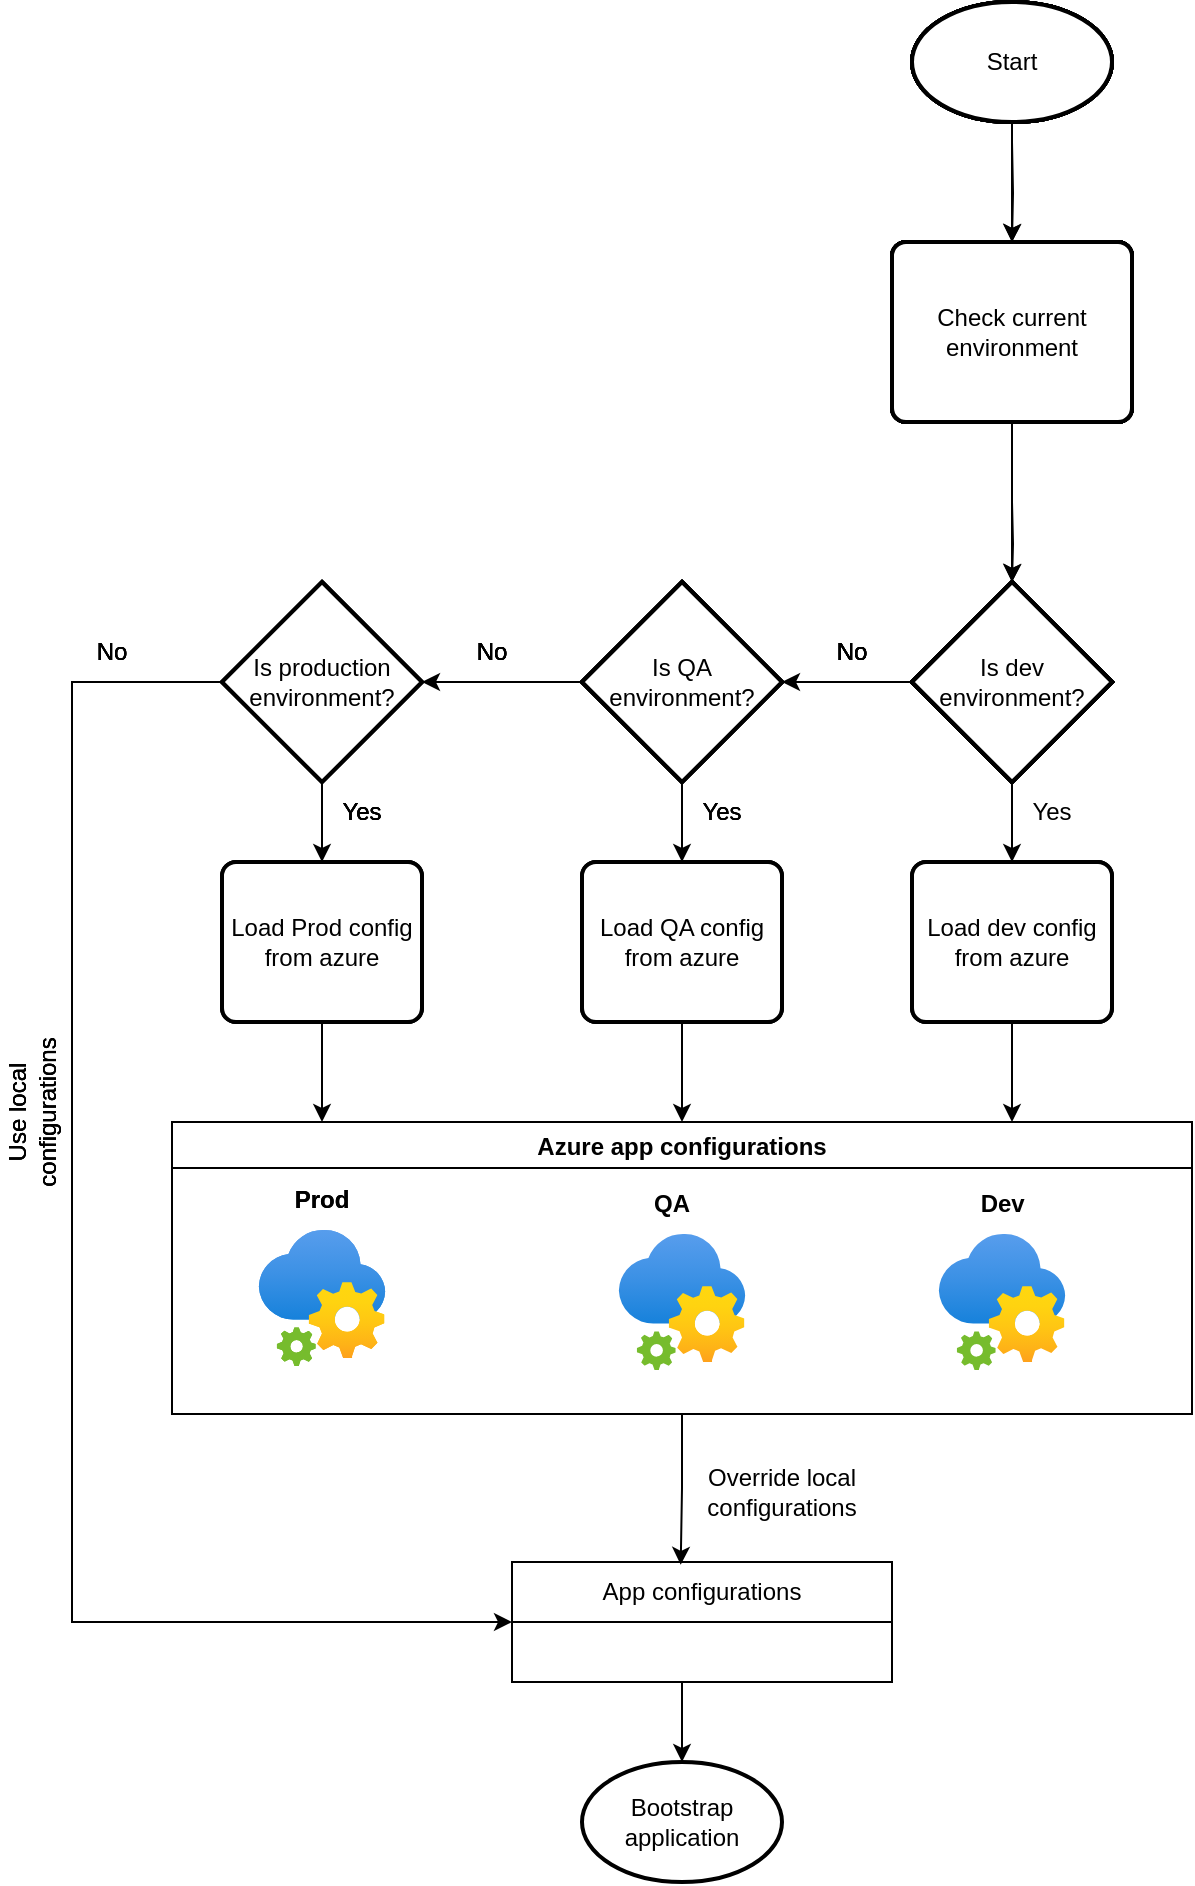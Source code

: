 <mxfile version="21.0.6" type="github">
  <diagram name="Page-1" id="5d7acffa-a066-3a61-03fe-96351882024d">
    <mxGraphModel dx="1500" dy="1634" grid="1" gridSize="10" guides="1" tooltips="1" connect="1" arrows="1" fold="1" page="1" pageScale="1" pageWidth="1100" pageHeight="850" background="none" math="0" shadow="0">
      <root>
        <mxCell id="0" />
        <mxCell id="1" parent="0" />
        <mxCell id="0Hv5Tg08hVEjzEjGXyFy-32" value="" style="edgeStyle=orthogonalEdgeStyle;rounded=0;orthogonalLoop=1;jettySize=auto;html=1;" edge="1" parent="1" target="0Hv5Tg08hVEjzEjGXyFy-10">
          <mxGeometry relative="1" as="geometry">
            <mxPoint x="530" y="140" as="sourcePoint" />
          </mxGeometry>
        </mxCell>
        <mxCell id="0Hv5Tg08hVEjzEjGXyFy-53" value="" style="edgeStyle=orthogonalEdgeStyle;rounded=0;orthogonalLoop=1;jettySize=auto;html=1;" edge="1" parent="1" source="0Hv5Tg08hVEjzEjGXyFy-6" target="0Hv5Tg08hVEjzEjGXyFy-52">
          <mxGeometry relative="1" as="geometry">
            <Array as="points">
              <mxPoint x="365" y="760" />
              <mxPoint x="365" y="760" />
            </Array>
          </mxGeometry>
        </mxCell>
        <mxCell id="0Hv5Tg08hVEjzEjGXyFy-6" value="App configurations" style="swimlane;fontStyle=0;childLayout=stackLayout;horizontal=1;startSize=30;horizontalStack=0;resizeParent=1;resizeParentMax=0;resizeLast=0;collapsible=1;marginBottom=0;whiteSpace=wrap;html=1;" vertex="1" parent="1">
          <mxGeometry x="280" y="670" width="190" height="60" as="geometry" />
        </mxCell>
        <mxCell id="0Hv5Tg08hVEjzEjGXyFy-33" value="" style="edgeStyle=orthogonalEdgeStyle;rounded=0;orthogonalLoop=1;jettySize=auto;html=1;" edge="1" parent="1" source="0Hv5Tg08hVEjzEjGXyFy-10" target="0Hv5Tg08hVEjzEjGXyFy-11">
          <mxGeometry relative="1" as="geometry" />
        </mxCell>
        <mxCell id="0Hv5Tg08hVEjzEjGXyFy-35" value="" style="edgeStyle=orthogonalEdgeStyle;rounded=0;orthogonalLoop=1;jettySize=auto;html=1;" edge="1" parent="1" source="0Hv5Tg08hVEjzEjGXyFy-10" target="0Hv5Tg08hVEjzEjGXyFy-29">
          <mxGeometry relative="1" as="geometry">
            <Array as="points">
              <mxPoint x="530" y="300" />
              <mxPoint x="530" y="300" />
            </Array>
          </mxGeometry>
        </mxCell>
        <mxCell id="0Hv5Tg08hVEjzEjGXyFy-10" value="Is dev environment?" style="strokeWidth=2;html=1;shape=mxgraph.flowchart.decision;whiteSpace=wrap;" vertex="1" parent="1">
          <mxGeometry x="480" y="180" width="100" height="100" as="geometry" />
        </mxCell>
        <mxCell id="0Hv5Tg08hVEjzEjGXyFy-34" value="" style="edgeStyle=orthogonalEdgeStyle;rounded=0;orthogonalLoop=1;jettySize=auto;html=1;" edge="1" parent="1" source="0Hv5Tg08hVEjzEjGXyFy-11" target="0Hv5Tg08hVEjzEjGXyFy-12">
          <mxGeometry relative="1" as="geometry" />
        </mxCell>
        <mxCell id="0Hv5Tg08hVEjzEjGXyFy-36" value="" style="edgeStyle=orthogonalEdgeStyle;rounded=0;orthogonalLoop=1;jettySize=auto;html=1;" edge="1" parent="1" source="0Hv5Tg08hVEjzEjGXyFy-11" target="0Hv5Tg08hVEjzEjGXyFy-30">
          <mxGeometry relative="1" as="geometry" />
        </mxCell>
        <mxCell id="0Hv5Tg08hVEjzEjGXyFy-11" value="Is QA environment?" style="strokeWidth=2;html=1;shape=mxgraph.flowchart.decision;whiteSpace=wrap;" vertex="1" parent="1">
          <mxGeometry x="315" y="180" width="100" height="100" as="geometry" />
        </mxCell>
        <mxCell id="0Hv5Tg08hVEjzEjGXyFy-37" value="" style="edgeStyle=orthogonalEdgeStyle;rounded=0;orthogonalLoop=1;jettySize=auto;html=1;" edge="1" parent="1" source="0Hv5Tg08hVEjzEjGXyFy-12" target="0Hv5Tg08hVEjzEjGXyFy-31">
          <mxGeometry relative="1" as="geometry" />
        </mxCell>
        <mxCell id="0Hv5Tg08hVEjzEjGXyFy-41" style="edgeStyle=orthogonalEdgeStyle;rounded=0;orthogonalLoop=1;jettySize=auto;html=1;exitX=0;exitY=0.5;exitDx=0;exitDy=0;exitPerimeter=0;" edge="1" parent="1" source="0Hv5Tg08hVEjzEjGXyFy-12">
          <mxGeometry relative="1" as="geometry">
            <mxPoint x="130" y="230" as="sourcePoint" />
            <mxPoint x="280" y="700" as="targetPoint" />
            <Array as="points">
              <mxPoint x="60" y="230" />
              <mxPoint x="60" y="700" />
            </Array>
          </mxGeometry>
        </mxCell>
        <mxCell id="0Hv5Tg08hVEjzEjGXyFy-12" value="Is production environment?" style="strokeWidth=2;html=1;shape=mxgraph.flowchart.decision;whiteSpace=wrap;" vertex="1" parent="1">
          <mxGeometry x="135" y="180" width="100" height="100" as="geometry" />
        </mxCell>
        <mxCell id="0Hv5Tg08hVEjzEjGXyFy-28" value="" style="group" vertex="1" connectable="0" parent="1">
          <mxGeometry x="110" y="450" width="510" height="146" as="geometry" />
        </mxCell>
        <mxCell id="0Hv5Tg08hVEjzEjGXyFy-2" value="" style="aspect=fixed;html=1;points=[];align=center;image;fontSize=12;image=img/lib/azure2/integration/App_Configuration.svg;" vertex="1" parent="0Hv5Tg08hVEjzEjGXyFy-28">
          <mxGeometry x="223" y="56" width="64" height="68" as="geometry" />
        </mxCell>
        <mxCell id="0Hv5Tg08hVEjzEjGXyFy-3" value="" style="aspect=fixed;html=1;points=[];align=center;image;fontSize=12;image=img/lib/azure2/integration/App_Configuration.svg;" vertex="1" parent="0Hv5Tg08hVEjzEjGXyFy-28">
          <mxGeometry x="383" y="56" width="64" height="68" as="geometry" />
        </mxCell>
        <mxCell id="0Hv5Tg08hVEjzEjGXyFy-15" value="Azure app configurations" style="swimlane;startSize=23;" vertex="1" parent="0Hv5Tg08hVEjzEjGXyFy-28">
          <mxGeometry width="510" height="146" as="geometry" />
        </mxCell>
        <mxCell id="0Hv5Tg08hVEjzEjGXyFy-16" value="&lt;b&gt;Dev&lt;/b&gt;&amp;nbsp;" style="text;html=1;strokeColor=none;fillColor=none;align=center;verticalAlign=middle;whiteSpace=wrap;rounded=0;" vertex="1" parent="0Hv5Tg08hVEjzEjGXyFy-15">
          <mxGeometry x="387" y="26" width="60" height="30" as="geometry" />
        </mxCell>
        <mxCell id="0Hv5Tg08hVEjzEjGXyFy-17" value="&lt;b&gt;QA&lt;/b&gt;" style="text;html=1;strokeColor=none;fillColor=none;align=center;verticalAlign=middle;whiteSpace=wrap;rounded=0;" vertex="1" parent="0Hv5Tg08hVEjzEjGXyFy-15">
          <mxGeometry x="220" y="33" width="60" height="16" as="geometry" />
        </mxCell>
        <mxCell id="0Hv5Tg08hVEjzEjGXyFy-18" value="&lt;b&gt;Prod&lt;/b&gt;" style="text;html=1;strokeColor=none;fillColor=none;align=center;verticalAlign=middle;whiteSpace=wrap;rounded=0;" vertex="1" parent="0Hv5Tg08hVEjzEjGXyFy-15">
          <mxGeometry x="45" y="24" width="60" height="30" as="geometry" />
        </mxCell>
        <mxCell id="0Hv5Tg08hVEjzEjGXyFy-1" value="" style="aspect=fixed;html=1;points=[];align=center;image;fontSize=12;image=img/lib/azure2/integration/App_Configuration.svg;" vertex="1" parent="0Hv5Tg08hVEjzEjGXyFy-15">
          <mxGeometry x="43" y="54" width="64" height="68" as="geometry" />
        </mxCell>
        <mxCell id="0Hv5Tg08hVEjzEjGXyFy-26" value="" style="aspect=fixed;html=1;points=[];align=center;image;fontSize=12;image=img/lib/azure2/integration/App_Configuration.svg;" vertex="1" parent="0Hv5Tg08hVEjzEjGXyFy-15">
          <mxGeometry x="43" y="54" width="64" height="68" as="geometry" />
        </mxCell>
        <mxCell id="0Hv5Tg08hVEjzEjGXyFy-27" value="&lt;b&gt;Prod&lt;/b&gt;" style="text;html=1;strokeColor=none;fillColor=none;align=center;verticalAlign=middle;whiteSpace=wrap;rounded=0;" vertex="1" parent="0Hv5Tg08hVEjzEjGXyFy-15">
          <mxGeometry x="45" y="24" width="60" height="30" as="geometry" />
        </mxCell>
        <mxCell id="0Hv5Tg08hVEjzEjGXyFy-117" value="Start" style="strokeWidth=2;html=1;shape=mxgraph.flowchart.start_1;whiteSpace=wrap;" vertex="1" parent="0Hv5Tg08hVEjzEjGXyFy-15">
          <mxGeometry x="370" y="-560" width="100" height="60" as="geometry" />
        </mxCell>
        <mxCell id="0Hv5Tg08hVEjzEjGXyFy-118" value="Check current environment" style="rounded=1;whiteSpace=wrap;html=1;absoluteArcSize=1;arcSize=14;strokeWidth=2;" vertex="1" parent="0Hv5Tg08hVEjzEjGXyFy-15">
          <mxGeometry x="360" y="-440" width="120" height="90" as="geometry" />
        </mxCell>
        <mxCell id="0Hv5Tg08hVEjzEjGXyFy-119" value="Is dev environment?" style="strokeWidth=2;html=1;shape=mxgraph.flowchart.decision;whiteSpace=wrap;" vertex="1" parent="0Hv5Tg08hVEjzEjGXyFy-15">
          <mxGeometry x="370" y="-270" width="100" height="100" as="geometry" />
        </mxCell>
        <mxCell id="0Hv5Tg08hVEjzEjGXyFy-120" value="No" style="text;html=1;strokeColor=none;fillColor=none;align=center;verticalAlign=middle;whiteSpace=wrap;rounded=0;" vertex="1" parent="0Hv5Tg08hVEjzEjGXyFy-15">
          <mxGeometry x="310" y="-250" width="60" height="30" as="geometry" />
        </mxCell>
        <mxCell id="0Hv5Tg08hVEjzEjGXyFy-121" value="Is QA environment?" style="strokeWidth=2;html=1;shape=mxgraph.flowchart.decision;whiteSpace=wrap;" vertex="1" parent="0Hv5Tg08hVEjzEjGXyFy-15">
          <mxGeometry x="205" y="-270" width="100" height="100" as="geometry" />
        </mxCell>
        <mxCell id="0Hv5Tg08hVEjzEjGXyFy-122" value="No" style="text;html=1;strokeColor=none;fillColor=none;align=center;verticalAlign=middle;whiteSpace=wrap;rounded=0;" vertex="1" parent="0Hv5Tg08hVEjzEjGXyFy-15">
          <mxGeometry x="130" y="-250" width="60" height="30" as="geometry" />
        </mxCell>
        <mxCell id="0Hv5Tg08hVEjzEjGXyFy-123" value="Is production environment?" style="strokeWidth=2;html=1;shape=mxgraph.flowchart.decision;whiteSpace=wrap;" vertex="1" parent="0Hv5Tg08hVEjzEjGXyFy-15">
          <mxGeometry x="25" y="-270" width="100" height="100" as="geometry" />
        </mxCell>
        <mxCell id="0Hv5Tg08hVEjzEjGXyFy-124" value="No" style="text;html=1;strokeColor=none;fillColor=none;align=center;verticalAlign=middle;whiteSpace=wrap;rounded=0;" vertex="1" parent="0Hv5Tg08hVEjzEjGXyFy-15">
          <mxGeometry x="-60" y="-250" width="60" height="30" as="geometry" />
        </mxCell>
        <mxCell id="0Hv5Tg08hVEjzEjGXyFy-125" value="Yes" style="text;html=1;strokeColor=none;fillColor=none;align=center;verticalAlign=middle;whiteSpace=wrap;rounded=0;" vertex="1" parent="0Hv5Tg08hVEjzEjGXyFy-15">
          <mxGeometry x="65" y="-170" width="60" height="30" as="geometry" />
        </mxCell>
        <mxCell id="0Hv5Tg08hVEjzEjGXyFy-126" value="Yes" style="text;html=1;strokeColor=none;fillColor=none;align=center;verticalAlign=middle;whiteSpace=wrap;rounded=0;" vertex="1" parent="0Hv5Tg08hVEjzEjGXyFy-15">
          <mxGeometry x="245" y="-170" width="60" height="30" as="geometry" />
        </mxCell>
        <mxCell id="0Hv5Tg08hVEjzEjGXyFy-127" value="Use local configurations" style="text;html=1;strokeColor=none;fillColor=none;align=center;verticalAlign=middle;whiteSpace=wrap;rounded=0;rotation=270;" vertex="1" parent="0Hv5Tg08hVEjzEjGXyFy-15">
          <mxGeometry x="-110" y="-20" width="80" height="30" as="geometry" />
        </mxCell>
        <mxCell id="0Hv5Tg08hVEjzEjGXyFy-128" value="Load Prod config from azure" style="rounded=1;whiteSpace=wrap;html=1;absoluteArcSize=1;arcSize=14;strokeWidth=2;" vertex="1" parent="0Hv5Tg08hVEjzEjGXyFy-15">
          <mxGeometry x="25" y="-130" width="100" height="80" as="geometry" />
        </mxCell>
        <mxCell id="0Hv5Tg08hVEjzEjGXyFy-129" value="Load QA config from azure" style="rounded=1;whiteSpace=wrap;html=1;absoluteArcSize=1;arcSize=14;strokeWidth=2;" vertex="1" parent="0Hv5Tg08hVEjzEjGXyFy-15">
          <mxGeometry x="205" y="-130" width="100" height="80" as="geometry" />
        </mxCell>
        <mxCell id="0Hv5Tg08hVEjzEjGXyFy-130" value="Load dev config from azure" style="rounded=1;whiteSpace=wrap;html=1;absoluteArcSize=1;arcSize=14;strokeWidth=2;" vertex="1" parent="0Hv5Tg08hVEjzEjGXyFy-15">
          <mxGeometry x="370" y="-130" width="100" height="80" as="geometry" />
        </mxCell>
        <mxCell id="0Hv5Tg08hVEjzEjGXyFy-48" value="" style="edgeStyle=orthogonalEdgeStyle;rounded=0;orthogonalLoop=1;jettySize=auto;html=1;" edge="1" parent="1" source="0Hv5Tg08hVEjzEjGXyFy-29">
          <mxGeometry relative="1" as="geometry">
            <mxPoint x="530" y="450" as="targetPoint" />
          </mxGeometry>
        </mxCell>
        <mxCell id="0Hv5Tg08hVEjzEjGXyFy-29" value="Load dev config from azure" style="rounded=1;whiteSpace=wrap;html=1;absoluteArcSize=1;arcSize=14;strokeWidth=2;" vertex="1" parent="1">
          <mxGeometry x="480" y="320" width="100" height="80" as="geometry" />
        </mxCell>
        <mxCell id="0Hv5Tg08hVEjzEjGXyFy-43" value="" style="edgeStyle=orthogonalEdgeStyle;rounded=0;orthogonalLoop=1;jettySize=auto;html=1;entryX=0.5;entryY=0;entryDx=0;entryDy=0;" edge="1" parent="1" source="0Hv5Tg08hVEjzEjGXyFy-30" target="0Hv5Tg08hVEjzEjGXyFy-15">
          <mxGeometry relative="1" as="geometry">
            <mxPoint x="360" y="440" as="targetPoint" />
            <Array as="points" />
          </mxGeometry>
        </mxCell>
        <mxCell id="0Hv5Tg08hVEjzEjGXyFy-30" value="Load QA config from azure" style="rounded=1;whiteSpace=wrap;html=1;absoluteArcSize=1;arcSize=14;strokeWidth=2;" vertex="1" parent="1">
          <mxGeometry x="315" y="320" width="100" height="80" as="geometry" />
        </mxCell>
        <mxCell id="0Hv5Tg08hVEjzEjGXyFy-42" value="" style="edgeStyle=orthogonalEdgeStyle;rounded=0;orthogonalLoop=1;jettySize=auto;html=1;" edge="1" parent="1" source="0Hv5Tg08hVEjzEjGXyFy-31">
          <mxGeometry relative="1" as="geometry">
            <mxPoint x="185" y="450" as="targetPoint" />
            <Array as="points">
              <mxPoint x="185" y="450" />
            </Array>
          </mxGeometry>
        </mxCell>
        <mxCell id="0Hv5Tg08hVEjzEjGXyFy-31" value="Load Prod config from azure" style="rounded=1;whiteSpace=wrap;html=1;absoluteArcSize=1;arcSize=14;strokeWidth=2;" vertex="1" parent="1">
          <mxGeometry x="135" y="320" width="100" height="80" as="geometry" />
        </mxCell>
        <mxCell id="0Hv5Tg08hVEjzEjGXyFy-50" value="Override local configurations" style="text;html=1;strokeColor=none;fillColor=none;align=center;verticalAlign=middle;whiteSpace=wrap;rounded=0;" vertex="1" parent="1">
          <mxGeometry x="350" y="620" width="130" height="30" as="geometry" />
        </mxCell>
        <mxCell id="0Hv5Tg08hVEjzEjGXyFy-51" value="Use local configurations" style="text;html=1;strokeColor=none;fillColor=none;align=center;verticalAlign=middle;whiteSpace=wrap;rounded=0;rotation=270;" vertex="1" parent="1">
          <mxGeometry y="430" width="80" height="30" as="geometry" />
        </mxCell>
        <mxCell id="0Hv5Tg08hVEjzEjGXyFy-52" value="Bootstrap application" style="strokeWidth=2;html=1;shape=mxgraph.flowchart.start_1;whiteSpace=wrap;" vertex="1" parent="1">
          <mxGeometry x="315" y="770" width="100" height="60" as="geometry" />
        </mxCell>
        <mxCell id="0Hv5Tg08hVEjzEjGXyFy-57" style="edgeStyle=orthogonalEdgeStyle;rounded=0;orthogonalLoop=1;jettySize=auto;html=1;entryX=0.444;entryY=0.023;entryDx=0;entryDy=0;entryPerimeter=0;" edge="1" parent="1" source="0Hv5Tg08hVEjzEjGXyFy-15" target="0Hv5Tg08hVEjzEjGXyFy-6">
          <mxGeometry relative="1" as="geometry" />
        </mxCell>
        <mxCell id="0Hv5Tg08hVEjzEjGXyFy-59" value="" style="edgeStyle=orthogonalEdgeStyle;rounded=0;orthogonalLoop=1;jettySize=auto;html=1;" edge="1" parent="1" source="0Hv5Tg08hVEjzEjGXyFy-58" target="0Hv5Tg08hVEjzEjGXyFy-10">
          <mxGeometry relative="1" as="geometry" />
        </mxCell>
        <mxCell id="0Hv5Tg08hVEjzEjGXyFy-58" value="Check current environment" style="rounded=1;whiteSpace=wrap;html=1;absoluteArcSize=1;arcSize=14;strokeWidth=2;" vertex="1" parent="1">
          <mxGeometry x="470" y="10" width="120" height="90" as="geometry" />
        </mxCell>
        <mxCell id="0Hv5Tg08hVEjzEjGXyFy-61" value="" style="edgeStyle=orthogonalEdgeStyle;rounded=0;orthogonalLoop=1;jettySize=auto;html=1;" edge="1" parent="1" target="0Hv5Tg08hVEjzEjGXyFy-58">
          <mxGeometry relative="1" as="geometry">
            <mxPoint x="530" y="-40" as="sourcePoint" />
          </mxGeometry>
        </mxCell>
        <mxCell id="0Hv5Tg08hVEjzEjGXyFy-62" value="Yes" style="text;html=1;strokeColor=none;fillColor=none;align=center;verticalAlign=middle;whiteSpace=wrap;rounded=0;" vertex="1" parent="1">
          <mxGeometry x="355" y="280" width="60" height="30" as="geometry" />
        </mxCell>
        <mxCell id="0Hv5Tg08hVEjzEjGXyFy-63" value="Yes" style="text;html=1;strokeColor=none;fillColor=none;align=center;verticalAlign=middle;whiteSpace=wrap;rounded=0;" vertex="1" parent="1">
          <mxGeometry x="520" y="280" width="60" height="30" as="geometry" />
        </mxCell>
        <mxCell id="0Hv5Tg08hVEjzEjGXyFy-64" value="Yes" style="text;html=1;strokeColor=none;fillColor=none;align=center;verticalAlign=middle;whiteSpace=wrap;rounded=0;" vertex="1" parent="1">
          <mxGeometry x="175" y="280" width="60" height="30" as="geometry" />
        </mxCell>
        <mxCell id="0Hv5Tg08hVEjzEjGXyFy-65" value="No" style="text;html=1;strokeColor=none;fillColor=none;align=center;verticalAlign=middle;whiteSpace=wrap;rounded=0;" vertex="1" parent="1">
          <mxGeometry x="420" y="200" width="60" height="30" as="geometry" />
        </mxCell>
        <mxCell id="0Hv5Tg08hVEjzEjGXyFy-66" value="No" style="text;html=1;strokeColor=none;fillColor=none;align=center;verticalAlign=middle;whiteSpace=wrap;rounded=0;" vertex="1" parent="1">
          <mxGeometry x="240" y="200" width="60" height="30" as="geometry" />
        </mxCell>
        <mxCell id="0Hv5Tg08hVEjzEjGXyFy-67" value="No" style="text;html=1;strokeColor=none;fillColor=none;align=center;verticalAlign=middle;whiteSpace=wrap;rounded=0;" vertex="1" parent="1">
          <mxGeometry x="50" y="200" width="60" height="30" as="geometry" />
        </mxCell>
        <mxCell id="0Hv5Tg08hVEjzEjGXyFy-69" value="" style="edgeStyle=orthogonalEdgeStyle;rounded=0;orthogonalLoop=1;jettySize=auto;html=1;" edge="1" parent="1" source="0Hv5Tg08hVEjzEjGXyFy-68" target="0Hv5Tg08hVEjzEjGXyFy-58">
          <mxGeometry relative="1" as="geometry" />
        </mxCell>
        <mxCell id="0Hv5Tg08hVEjzEjGXyFy-68" value="Start" style="strokeWidth=2;html=1;shape=mxgraph.flowchart.start_1;whiteSpace=wrap;" vertex="1" parent="1">
          <mxGeometry x="480" y="-110" width="100" height="60" as="geometry" />
        </mxCell>
        <mxCell id="0Hv5Tg08hVEjzEjGXyFy-82" value="Start" style="strokeWidth=2;html=1;shape=mxgraph.flowchart.start_1;whiteSpace=wrap;" vertex="1" parent="1">
          <mxGeometry x="480" y="-110" width="100" height="60" as="geometry" />
        </mxCell>
        <mxCell id="0Hv5Tg08hVEjzEjGXyFy-83" value="Check current environment" style="rounded=1;whiteSpace=wrap;html=1;absoluteArcSize=1;arcSize=14;strokeWidth=2;" vertex="1" parent="1">
          <mxGeometry x="470" y="10" width="120" height="90" as="geometry" />
        </mxCell>
        <mxCell id="0Hv5Tg08hVEjzEjGXyFy-84" value="Is dev environment?" style="strokeWidth=2;html=1;shape=mxgraph.flowchart.decision;whiteSpace=wrap;" vertex="1" parent="1">
          <mxGeometry x="480" y="180" width="100" height="100" as="geometry" />
        </mxCell>
        <mxCell id="0Hv5Tg08hVEjzEjGXyFy-85" value="Start" style="strokeWidth=2;html=1;shape=mxgraph.flowchart.start_1;whiteSpace=wrap;" vertex="1" parent="1">
          <mxGeometry x="480" y="-110" width="100" height="60" as="geometry" />
        </mxCell>
        <mxCell id="0Hv5Tg08hVEjzEjGXyFy-86" value="Check current environment" style="rounded=1;whiteSpace=wrap;html=1;absoluteArcSize=1;arcSize=14;strokeWidth=2;" vertex="1" parent="1">
          <mxGeometry x="470" y="10" width="120" height="90" as="geometry" />
        </mxCell>
        <mxCell id="0Hv5Tg08hVEjzEjGXyFy-87" value="Is dev environment?" style="strokeWidth=2;html=1;shape=mxgraph.flowchart.decision;whiteSpace=wrap;" vertex="1" parent="1">
          <mxGeometry x="480" y="180" width="100" height="100" as="geometry" />
        </mxCell>
        <mxCell id="0Hv5Tg08hVEjzEjGXyFy-88" value="No" style="text;html=1;strokeColor=none;fillColor=none;align=center;verticalAlign=middle;whiteSpace=wrap;rounded=0;" vertex="1" parent="1">
          <mxGeometry x="420" y="200" width="60" height="30" as="geometry" />
        </mxCell>
        <mxCell id="0Hv5Tg08hVEjzEjGXyFy-89" value="Is QA environment?" style="strokeWidth=2;html=1;shape=mxgraph.flowchart.decision;whiteSpace=wrap;" vertex="1" parent="1">
          <mxGeometry x="315" y="180" width="100" height="100" as="geometry" />
        </mxCell>
        <mxCell id="0Hv5Tg08hVEjzEjGXyFy-90" value="No" style="text;html=1;strokeColor=none;fillColor=none;align=center;verticalAlign=middle;whiteSpace=wrap;rounded=0;" vertex="1" parent="1">
          <mxGeometry x="240" y="200" width="60" height="30" as="geometry" />
        </mxCell>
        <mxCell id="0Hv5Tg08hVEjzEjGXyFy-94" value="Start" style="strokeWidth=2;html=1;shape=mxgraph.flowchart.start_1;whiteSpace=wrap;" vertex="1" parent="1">
          <mxGeometry x="480" y="-110" width="100" height="60" as="geometry" />
        </mxCell>
        <mxCell id="0Hv5Tg08hVEjzEjGXyFy-95" value="Check current environment" style="rounded=1;whiteSpace=wrap;html=1;absoluteArcSize=1;arcSize=14;strokeWidth=2;" vertex="1" parent="1">
          <mxGeometry x="470" y="10" width="120" height="90" as="geometry" />
        </mxCell>
        <mxCell id="0Hv5Tg08hVEjzEjGXyFy-96" value="Is dev environment?" style="strokeWidth=2;html=1;shape=mxgraph.flowchart.decision;whiteSpace=wrap;" vertex="1" parent="1">
          <mxGeometry x="480" y="180" width="100" height="100" as="geometry" />
        </mxCell>
        <mxCell id="0Hv5Tg08hVEjzEjGXyFy-97" value="Start" style="strokeWidth=2;html=1;shape=mxgraph.flowchart.start_1;whiteSpace=wrap;" vertex="1" parent="1">
          <mxGeometry x="480" y="-110" width="100" height="60" as="geometry" />
        </mxCell>
        <mxCell id="0Hv5Tg08hVEjzEjGXyFy-98" value="Check current environment" style="rounded=1;whiteSpace=wrap;html=1;absoluteArcSize=1;arcSize=14;strokeWidth=2;" vertex="1" parent="1">
          <mxGeometry x="470" y="10" width="120" height="90" as="geometry" />
        </mxCell>
        <mxCell id="0Hv5Tg08hVEjzEjGXyFy-99" value="Is dev environment?" style="strokeWidth=2;html=1;shape=mxgraph.flowchart.decision;whiteSpace=wrap;" vertex="1" parent="1">
          <mxGeometry x="480" y="180" width="100" height="100" as="geometry" />
        </mxCell>
        <mxCell id="0Hv5Tg08hVEjzEjGXyFy-102" value="Start" style="strokeWidth=2;html=1;shape=mxgraph.flowchart.start_1;whiteSpace=wrap;" vertex="1" parent="1">
          <mxGeometry x="480" y="-110" width="100" height="60" as="geometry" />
        </mxCell>
        <mxCell id="0Hv5Tg08hVEjzEjGXyFy-103" value="Check current environment" style="rounded=1;whiteSpace=wrap;html=1;absoluteArcSize=1;arcSize=14;strokeWidth=2;" vertex="1" parent="1">
          <mxGeometry x="470" y="10" width="120" height="90" as="geometry" />
        </mxCell>
        <mxCell id="0Hv5Tg08hVEjzEjGXyFy-104" value="Is dev environment?" style="strokeWidth=2;html=1;shape=mxgraph.flowchart.decision;whiteSpace=wrap;" vertex="1" parent="1">
          <mxGeometry x="480" y="180" width="100" height="100" as="geometry" />
        </mxCell>
        <mxCell id="0Hv5Tg08hVEjzEjGXyFy-105" value="No" style="text;html=1;strokeColor=none;fillColor=none;align=center;verticalAlign=middle;whiteSpace=wrap;rounded=0;" vertex="1" parent="1">
          <mxGeometry x="420" y="200" width="60" height="30" as="geometry" />
        </mxCell>
        <mxCell id="0Hv5Tg08hVEjzEjGXyFy-106" value="Is QA environment?" style="strokeWidth=2;html=1;shape=mxgraph.flowchart.decision;whiteSpace=wrap;" vertex="1" parent="1">
          <mxGeometry x="315" y="180" width="100" height="100" as="geometry" />
        </mxCell>
        <mxCell id="0Hv5Tg08hVEjzEjGXyFy-107" value="Start" style="strokeWidth=2;html=1;shape=mxgraph.flowchart.start_1;whiteSpace=wrap;" vertex="1" parent="1">
          <mxGeometry x="480" y="-110" width="100" height="60" as="geometry" />
        </mxCell>
        <mxCell id="0Hv5Tg08hVEjzEjGXyFy-108" value="Check current environment" style="rounded=1;whiteSpace=wrap;html=1;absoluteArcSize=1;arcSize=14;strokeWidth=2;" vertex="1" parent="1">
          <mxGeometry x="470" y="10" width="120" height="90" as="geometry" />
        </mxCell>
        <mxCell id="0Hv5Tg08hVEjzEjGXyFy-109" value="Is dev environment?" style="strokeWidth=2;html=1;shape=mxgraph.flowchart.decision;whiteSpace=wrap;" vertex="1" parent="1">
          <mxGeometry x="480" y="180" width="100" height="100" as="geometry" />
        </mxCell>
        <mxCell id="0Hv5Tg08hVEjzEjGXyFy-110" value="No" style="text;html=1;strokeColor=none;fillColor=none;align=center;verticalAlign=middle;whiteSpace=wrap;rounded=0;" vertex="1" parent="1">
          <mxGeometry x="420" y="200" width="60" height="30" as="geometry" />
        </mxCell>
        <mxCell id="0Hv5Tg08hVEjzEjGXyFy-111" value="Is QA environment?" style="strokeWidth=2;html=1;shape=mxgraph.flowchart.decision;whiteSpace=wrap;" vertex="1" parent="1">
          <mxGeometry x="315" y="180" width="100" height="100" as="geometry" />
        </mxCell>
        <mxCell id="0Hv5Tg08hVEjzEjGXyFy-112" value="No" style="text;html=1;strokeColor=none;fillColor=none;align=center;verticalAlign=middle;whiteSpace=wrap;rounded=0;" vertex="1" parent="1">
          <mxGeometry x="240" y="200" width="60" height="30" as="geometry" />
        </mxCell>
        <mxCell id="0Hv5Tg08hVEjzEjGXyFy-113" value="Is production environment?" style="strokeWidth=2;html=1;shape=mxgraph.flowchart.decision;whiteSpace=wrap;" vertex="1" parent="1">
          <mxGeometry x="135" y="180" width="100" height="100" as="geometry" />
        </mxCell>
        <mxCell id="0Hv5Tg08hVEjzEjGXyFy-114" value="No" style="text;html=1;strokeColor=none;fillColor=none;align=center;verticalAlign=middle;whiteSpace=wrap;rounded=0;" vertex="1" parent="1">
          <mxGeometry x="50" y="200" width="60" height="30" as="geometry" />
        </mxCell>
        <mxCell id="0Hv5Tg08hVEjzEjGXyFy-115" value="Yes" style="text;html=1;strokeColor=none;fillColor=none;align=center;verticalAlign=middle;whiteSpace=wrap;rounded=0;" vertex="1" parent="1">
          <mxGeometry x="175" y="280" width="60" height="30" as="geometry" />
        </mxCell>
        <mxCell id="0Hv5Tg08hVEjzEjGXyFy-116" value="Yes" style="text;html=1;strokeColor=none;fillColor=none;align=center;verticalAlign=middle;whiteSpace=wrap;rounded=0;" vertex="1" parent="1">
          <mxGeometry x="355" y="280" width="60" height="30" as="geometry" />
        </mxCell>
        <mxCell id="0Hv5Tg08hVEjzEjGXyFy-131" value="Start" style="strokeWidth=2;html=1;shape=mxgraph.flowchart.start_1;whiteSpace=wrap;" vertex="1" parent="1">
          <mxGeometry x="480" y="-110" width="100" height="60" as="geometry" />
        </mxCell>
        <mxCell id="0Hv5Tg08hVEjzEjGXyFy-132" value="Check current environment" style="rounded=1;whiteSpace=wrap;html=1;absoluteArcSize=1;arcSize=14;strokeWidth=2;" vertex="1" parent="1">
          <mxGeometry x="470" y="10" width="120" height="90" as="geometry" />
        </mxCell>
        <mxCell id="0Hv5Tg08hVEjzEjGXyFy-133" value="Is dev environment?" style="strokeWidth=2;html=1;shape=mxgraph.flowchart.decision;whiteSpace=wrap;" vertex="1" parent="1">
          <mxGeometry x="480" y="180" width="100" height="100" as="geometry" />
        </mxCell>
        <mxCell id="0Hv5Tg08hVEjzEjGXyFy-134" value="Is QA environment?" style="strokeWidth=2;html=1;shape=mxgraph.flowchart.decision;whiteSpace=wrap;" vertex="1" parent="1">
          <mxGeometry x="315" y="180" width="100" height="100" as="geometry" />
        </mxCell>
        <mxCell id="0Hv5Tg08hVEjzEjGXyFy-135" value="No" style="text;html=1;strokeColor=none;fillColor=none;align=center;verticalAlign=middle;whiteSpace=wrap;rounded=0;" vertex="1" parent="1">
          <mxGeometry x="240" y="200" width="60" height="30" as="geometry" />
        </mxCell>
        <mxCell id="0Hv5Tg08hVEjzEjGXyFy-136" value="No" style="text;html=1;strokeColor=none;fillColor=none;align=center;verticalAlign=middle;whiteSpace=wrap;rounded=0;" vertex="1" parent="1">
          <mxGeometry x="420" y="200" width="60" height="30" as="geometry" />
        </mxCell>
        <mxCell id="0Hv5Tg08hVEjzEjGXyFy-137" value="No" style="text;html=1;strokeColor=none;fillColor=none;align=center;verticalAlign=middle;whiteSpace=wrap;rounded=0;" vertex="1" parent="1">
          <mxGeometry x="50" y="200" width="60" height="30" as="geometry" />
        </mxCell>
        <mxCell id="0Hv5Tg08hVEjzEjGXyFy-138" value="Use local configurations" style="text;html=1;strokeColor=none;fillColor=none;align=center;verticalAlign=middle;whiteSpace=wrap;rounded=0;rotation=270;" vertex="1" parent="1">
          <mxGeometry y="430" width="80" height="30" as="geometry" />
        </mxCell>
        <mxCell id="0Hv5Tg08hVEjzEjGXyFy-139" value="Yes" style="text;html=1;strokeColor=none;fillColor=none;align=center;verticalAlign=middle;whiteSpace=wrap;rounded=0;" vertex="1" parent="1">
          <mxGeometry x="175" y="280" width="60" height="30" as="geometry" />
        </mxCell>
      </root>
    </mxGraphModel>
  </diagram>
</mxfile>
